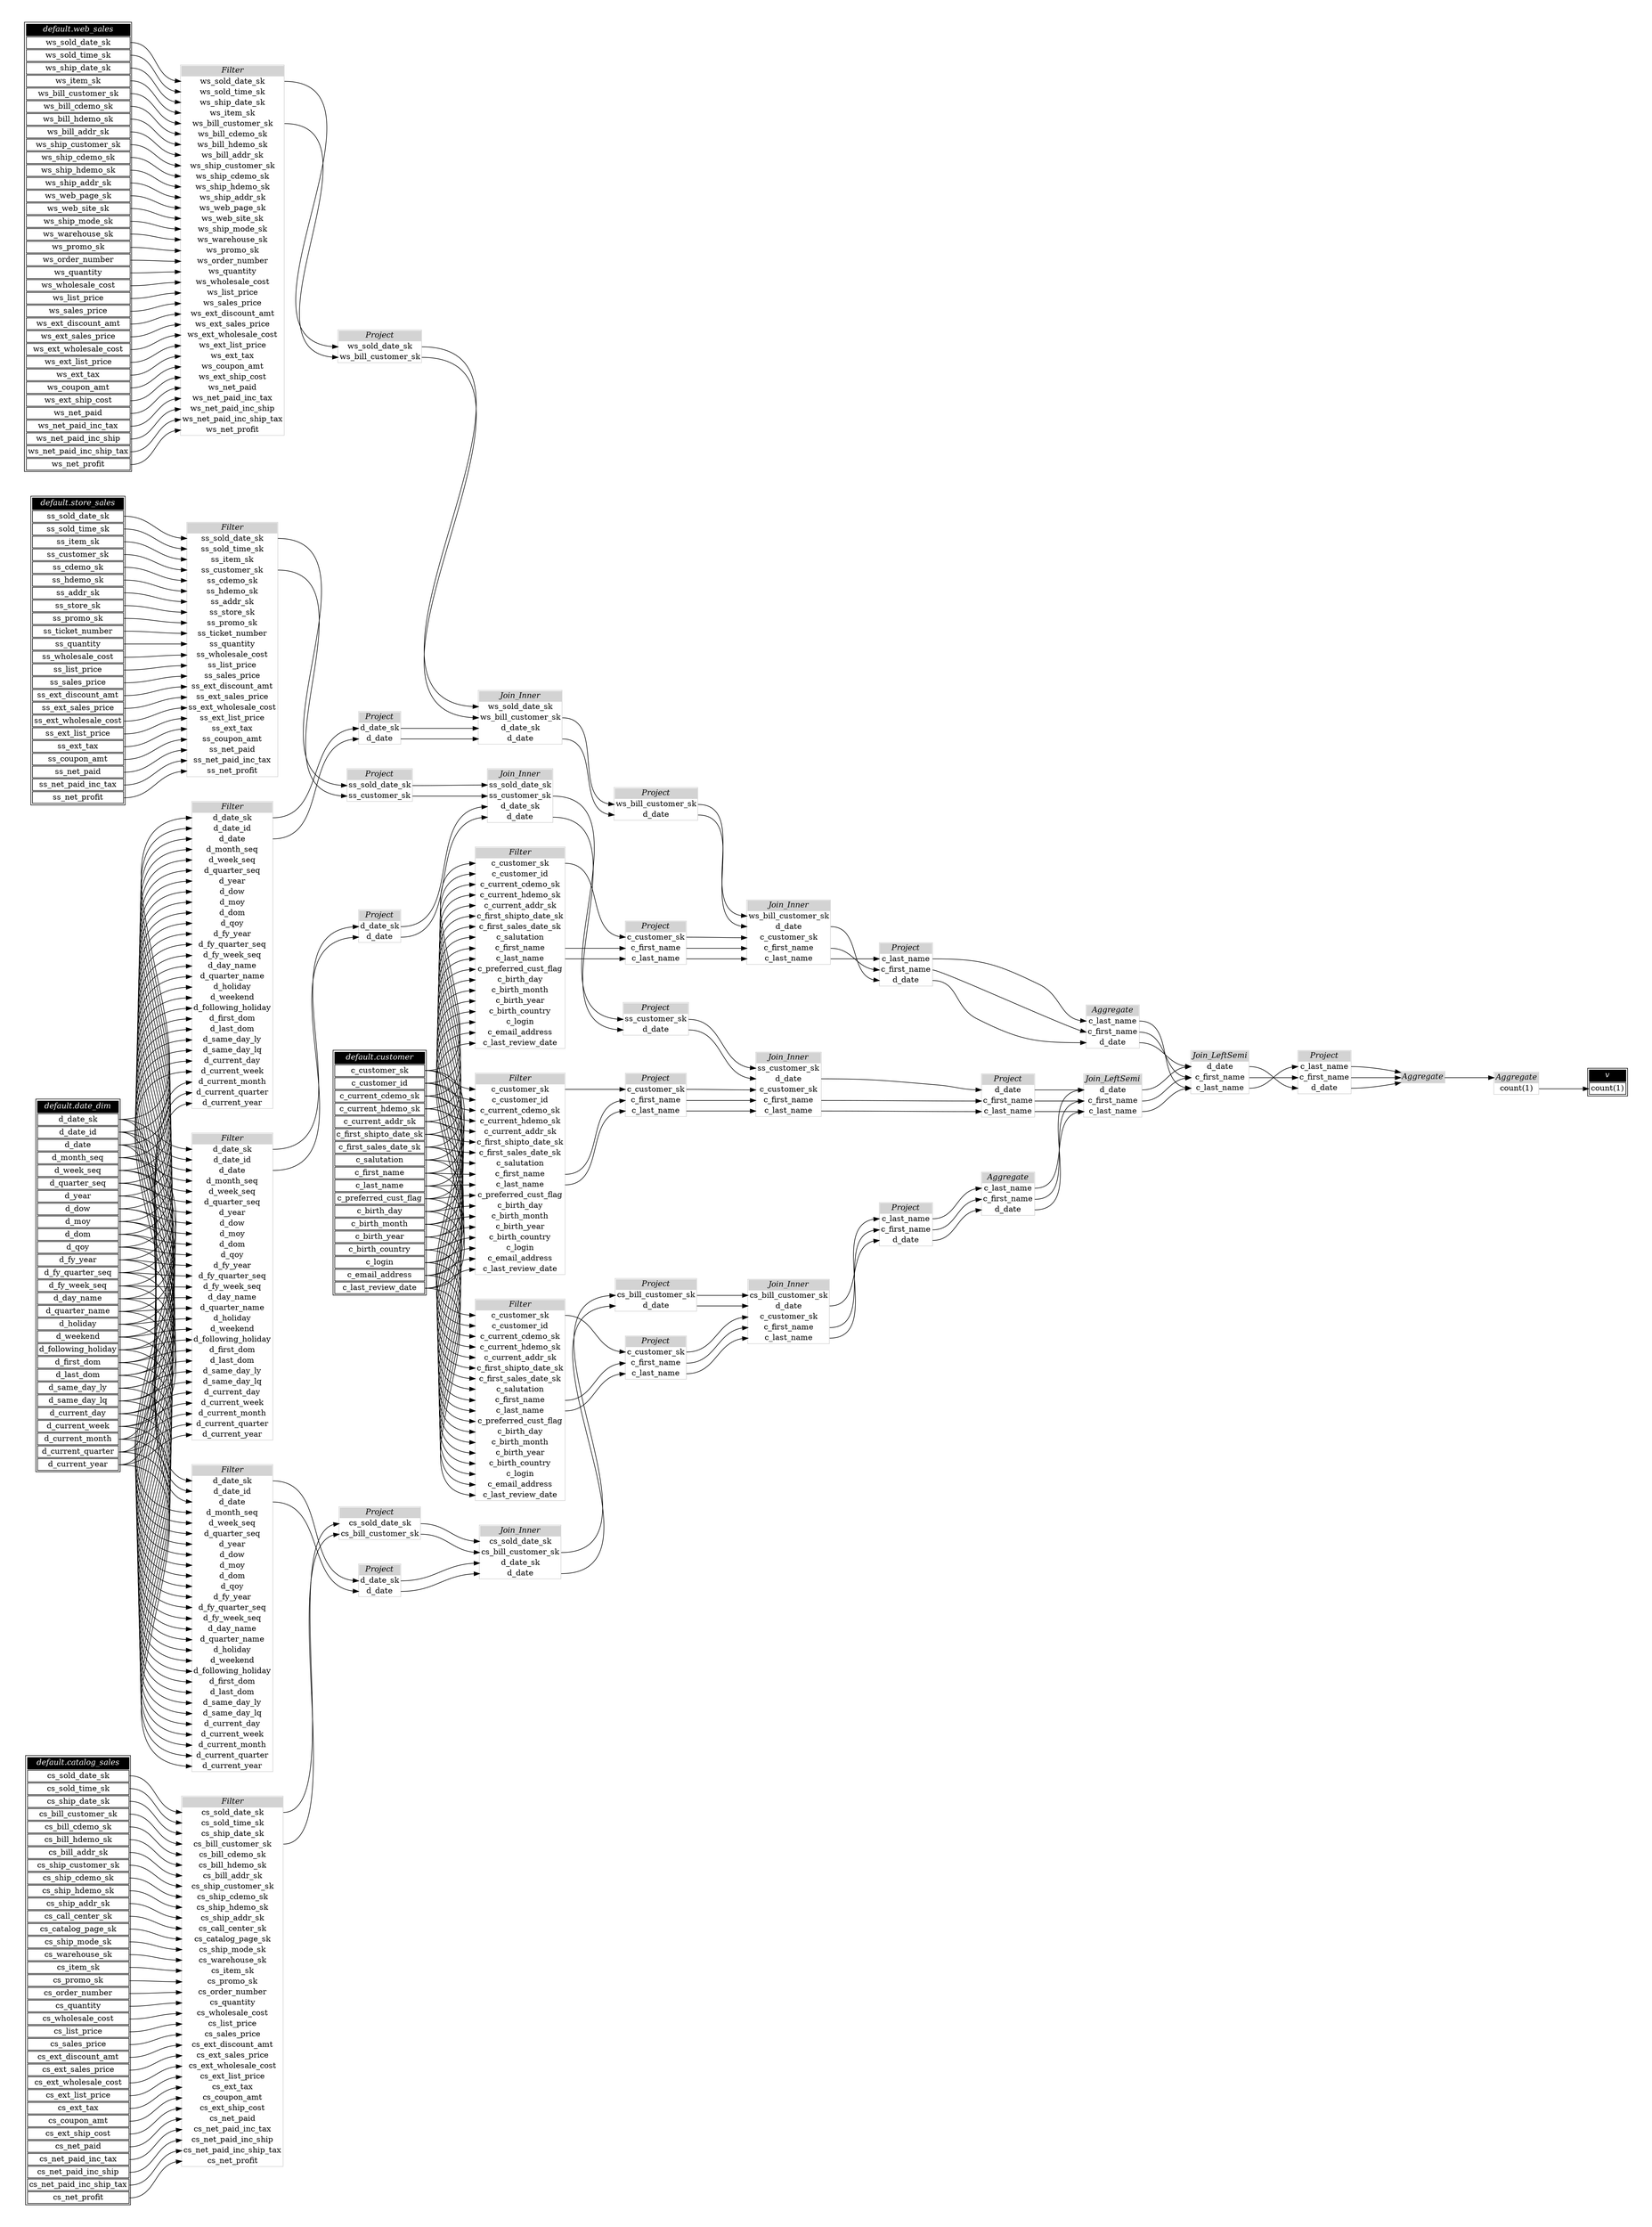 // Automatically generated by TPCDSFlowTestSuite


digraph {
  graph [pad="0.5" nodesep="0.5" ranksep="1" fontname="Helvetica" rankdir=LR];
  node [shape=plaintext]

  
"Aggregate_60d1572" [label=<
<table color="lightgray" border="1" cellborder="0" cellspacing="0">
  <tr><td bgcolor="lightgray" port="nodeName"><i>Aggregate</i></td></tr>
  <tr><td port="0">count(1)</td></tr>
</table>>];
     

"Aggregate_b100d9e" [label=<
<table color="lightgray" border="1" cellborder="0" cellspacing="0">
  <tr><td bgcolor="lightgray" port="nodeName"><i>Aggregate</i></td></tr>
  <tr><td port="0">c_last_name</td></tr>
<tr><td port="1">c_first_name</td></tr>
<tr><td port="2">d_date</td></tr>
</table>>];
     

"Aggregate_b4f9254" [label=<
<table color="lightgray" border="1" cellborder="0" cellspacing="0">
  <tr><td bgcolor="lightgray" port="nodeName"><i>Aggregate</i></td></tr>
  
</table>>];
     

"Aggregate_f36f945" [label=<
<table color="lightgray" border="1" cellborder="0" cellspacing="0">
  <tr><td bgcolor="lightgray" port="nodeName"><i>Aggregate</i></td></tr>
  <tr><td port="0">c_last_name</td></tr>
<tr><td port="1">c_first_name</td></tr>
<tr><td port="2">d_date</td></tr>
</table>>];
     

"Filter_005da8a" [label=<
<table color="lightgray" border="1" cellborder="0" cellspacing="0">
  <tr><td bgcolor="lightgray" port="nodeName"><i>Filter</i></td></tr>
  <tr><td port="0">d_date_sk</td></tr>
<tr><td port="1">d_date_id</td></tr>
<tr><td port="2">d_date</td></tr>
<tr><td port="3">d_month_seq</td></tr>
<tr><td port="4">d_week_seq</td></tr>
<tr><td port="5">d_quarter_seq</td></tr>
<tr><td port="6">d_year</td></tr>
<tr><td port="7">d_dow</td></tr>
<tr><td port="8">d_moy</td></tr>
<tr><td port="9">d_dom</td></tr>
<tr><td port="10">d_qoy</td></tr>
<tr><td port="11">d_fy_year</td></tr>
<tr><td port="12">d_fy_quarter_seq</td></tr>
<tr><td port="13">d_fy_week_seq</td></tr>
<tr><td port="14">d_day_name</td></tr>
<tr><td port="15">d_quarter_name</td></tr>
<tr><td port="16">d_holiday</td></tr>
<tr><td port="17">d_weekend</td></tr>
<tr><td port="18">d_following_holiday</td></tr>
<tr><td port="19">d_first_dom</td></tr>
<tr><td port="20">d_last_dom</td></tr>
<tr><td port="21">d_same_day_ly</td></tr>
<tr><td port="22">d_same_day_lq</td></tr>
<tr><td port="23">d_current_day</td></tr>
<tr><td port="24">d_current_week</td></tr>
<tr><td port="25">d_current_month</td></tr>
<tr><td port="26">d_current_quarter</td></tr>
<tr><td port="27">d_current_year</td></tr>
</table>>];
     

"Filter_1a13171" [label=<
<table color="lightgray" border="1" cellborder="0" cellspacing="0">
  <tr><td bgcolor="lightgray" port="nodeName"><i>Filter</i></td></tr>
  <tr><td port="0">ws_sold_date_sk</td></tr>
<tr><td port="1">ws_sold_time_sk</td></tr>
<tr><td port="2">ws_ship_date_sk</td></tr>
<tr><td port="3">ws_item_sk</td></tr>
<tr><td port="4">ws_bill_customer_sk</td></tr>
<tr><td port="5">ws_bill_cdemo_sk</td></tr>
<tr><td port="6">ws_bill_hdemo_sk</td></tr>
<tr><td port="7">ws_bill_addr_sk</td></tr>
<tr><td port="8">ws_ship_customer_sk</td></tr>
<tr><td port="9">ws_ship_cdemo_sk</td></tr>
<tr><td port="10">ws_ship_hdemo_sk</td></tr>
<tr><td port="11">ws_ship_addr_sk</td></tr>
<tr><td port="12">ws_web_page_sk</td></tr>
<tr><td port="13">ws_web_site_sk</td></tr>
<tr><td port="14">ws_ship_mode_sk</td></tr>
<tr><td port="15">ws_warehouse_sk</td></tr>
<tr><td port="16">ws_promo_sk</td></tr>
<tr><td port="17">ws_order_number</td></tr>
<tr><td port="18">ws_quantity</td></tr>
<tr><td port="19">ws_wholesale_cost</td></tr>
<tr><td port="20">ws_list_price</td></tr>
<tr><td port="21">ws_sales_price</td></tr>
<tr><td port="22">ws_ext_discount_amt</td></tr>
<tr><td port="23">ws_ext_sales_price</td></tr>
<tr><td port="24">ws_ext_wholesale_cost</td></tr>
<tr><td port="25">ws_ext_list_price</td></tr>
<tr><td port="26">ws_ext_tax</td></tr>
<tr><td port="27">ws_coupon_amt</td></tr>
<tr><td port="28">ws_ext_ship_cost</td></tr>
<tr><td port="29">ws_net_paid</td></tr>
<tr><td port="30">ws_net_paid_inc_tax</td></tr>
<tr><td port="31">ws_net_paid_inc_ship</td></tr>
<tr><td port="32">ws_net_paid_inc_ship_tax</td></tr>
<tr><td port="33">ws_net_profit</td></tr>
</table>>];
     

"Filter_252a1ea" [label=<
<table color="lightgray" border="1" cellborder="0" cellspacing="0">
  <tr><td bgcolor="lightgray" port="nodeName"><i>Filter</i></td></tr>
  <tr><td port="0">ss_sold_date_sk</td></tr>
<tr><td port="1">ss_sold_time_sk</td></tr>
<tr><td port="2">ss_item_sk</td></tr>
<tr><td port="3">ss_customer_sk</td></tr>
<tr><td port="4">ss_cdemo_sk</td></tr>
<tr><td port="5">ss_hdemo_sk</td></tr>
<tr><td port="6">ss_addr_sk</td></tr>
<tr><td port="7">ss_store_sk</td></tr>
<tr><td port="8">ss_promo_sk</td></tr>
<tr><td port="9">ss_ticket_number</td></tr>
<tr><td port="10">ss_quantity</td></tr>
<tr><td port="11">ss_wholesale_cost</td></tr>
<tr><td port="12">ss_list_price</td></tr>
<tr><td port="13">ss_sales_price</td></tr>
<tr><td port="14">ss_ext_discount_amt</td></tr>
<tr><td port="15">ss_ext_sales_price</td></tr>
<tr><td port="16">ss_ext_wholesale_cost</td></tr>
<tr><td port="17">ss_ext_list_price</td></tr>
<tr><td port="18">ss_ext_tax</td></tr>
<tr><td port="19">ss_coupon_amt</td></tr>
<tr><td port="20">ss_net_paid</td></tr>
<tr><td port="21">ss_net_paid_inc_tax</td></tr>
<tr><td port="22">ss_net_profit</td></tr>
</table>>];
     

"Filter_72c2700" [label=<
<table color="lightgray" border="1" cellborder="0" cellspacing="0">
  <tr><td bgcolor="lightgray" port="nodeName"><i>Filter</i></td></tr>
  <tr><td port="0">c_customer_sk</td></tr>
<tr><td port="1">c_customer_id</td></tr>
<tr><td port="2">c_current_cdemo_sk</td></tr>
<tr><td port="3">c_current_hdemo_sk</td></tr>
<tr><td port="4">c_current_addr_sk</td></tr>
<tr><td port="5">c_first_shipto_date_sk</td></tr>
<tr><td port="6">c_first_sales_date_sk</td></tr>
<tr><td port="7">c_salutation</td></tr>
<tr><td port="8">c_first_name</td></tr>
<tr><td port="9">c_last_name</td></tr>
<tr><td port="10">c_preferred_cust_flag</td></tr>
<tr><td port="11">c_birth_day</td></tr>
<tr><td port="12">c_birth_month</td></tr>
<tr><td port="13">c_birth_year</td></tr>
<tr><td port="14">c_birth_country</td></tr>
<tr><td port="15">c_login</td></tr>
<tr><td port="16">c_email_address</td></tr>
<tr><td port="17">c_last_review_date</td></tr>
</table>>];
     

"Filter_7f75d5a" [label=<
<table color="lightgray" border="1" cellborder="0" cellspacing="0">
  <tr><td bgcolor="lightgray" port="nodeName"><i>Filter</i></td></tr>
  <tr><td port="0">cs_sold_date_sk</td></tr>
<tr><td port="1">cs_sold_time_sk</td></tr>
<tr><td port="2">cs_ship_date_sk</td></tr>
<tr><td port="3">cs_bill_customer_sk</td></tr>
<tr><td port="4">cs_bill_cdemo_sk</td></tr>
<tr><td port="5">cs_bill_hdemo_sk</td></tr>
<tr><td port="6">cs_bill_addr_sk</td></tr>
<tr><td port="7">cs_ship_customer_sk</td></tr>
<tr><td port="8">cs_ship_cdemo_sk</td></tr>
<tr><td port="9">cs_ship_hdemo_sk</td></tr>
<tr><td port="10">cs_ship_addr_sk</td></tr>
<tr><td port="11">cs_call_center_sk</td></tr>
<tr><td port="12">cs_catalog_page_sk</td></tr>
<tr><td port="13">cs_ship_mode_sk</td></tr>
<tr><td port="14">cs_warehouse_sk</td></tr>
<tr><td port="15">cs_item_sk</td></tr>
<tr><td port="16">cs_promo_sk</td></tr>
<tr><td port="17">cs_order_number</td></tr>
<tr><td port="18">cs_quantity</td></tr>
<tr><td port="19">cs_wholesale_cost</td></tr>
<tr><td port="20">cs_list_price</td></tr>
<tr><td port="21">cs_sales_price</td></tr>
<tr><td port="22">cs_ext_discount_amt</td></tr>
<tr><td port="23">cs_ext_sales_price</td></tr>
<tr><td port="24">cs_ext_wholesale_cost</td></tr>
<tr><td port="25">cs_ext_list_price</td></tr>
<tr><td port="26">cs_ext_tax</td></tr>
<tr><td port="27">cs_coupon_amt</td></tr>
<tr><td port="28">cs_ext_ship_cost</td></tr>
<tr><td port="29">cs_net_paid</td></tr>
<tr><td port="30">cs_net_paid_inc_tax</td></tr>
<tr><td port="31">cs_net_paid_inc_ship</td></tr>
<tr><td port="32">cs_net_paid_inc_ship_tax</td></tr>
<tr><td port="33">cs_net_profit</td></tr>
</table>>];
     

"Filter_993e94c" [label=<
<table color="lightgray" border="1" cellborder="0" cellspacing="0">
  <tr><td bgcolor="lightgray" port="nodeName"><i>Filter</i></td></tr>
  <tr><td port="0">c_customer_sk</td></tr>
<tr><td port="1">c_customer_id</td></tr>
<tr><td port="2">c_current_cdemo_sk</td></tr>
<tr><td port="3">c_current_hdemo_sk</td></tr>
<tr><td port="4">c_current_addr_sk</td></tr>
<tr><td port="5">c_first_shipto_date_sk</td></tr>
<tr><td port="6">c_first_sales_date_sk</td></tr>
<tr><td port="7">c_salutation</td></tr>
<tr><td port="8">c_first_name</td></tr>
<tr><td port="9">c_last_name</td></tr>
<tr><td port="10">c_preferred_cust_flag</td></tr>
<tr><td port="11">c_birth_day</td></tr>
<tr><td port="12">c_birth_month</td></tr>
<tr><td port="13">c_birth_year</td></tr>
<tr><td port="14">c_birth_country</td></tr>
<tr><td port="15">c_login</td></tr>
<tr><td port="16">c_email_address</td></tr>
<tr><td port="17">c_last_review_date</td></tr>
</table>>];
     

"Filter_cb5b713" [label=<
<table color="lightgray" border="1" cellborder="0" cellspacing="0">
  <tr><td bgcolor="lightgray" port="nodeName"><i>Filter</i></td></tr>
  <tr><td port="0">d_date_sk</td></tr>
<tr><td port="1">d_date_id</td></tr>
<tr><td port="2">d_date</td></tr>
<tr><td port="3">d_month_seq</td></tr>
<tr><td port="4">d_week_seq</td></tr>
<tr><td port="5">d_quarter_seq</td></tr>
<tr><td port="6">d_year</td></tr>
<tr><td port="7">d_dow</td></tr>
<tr><td port="8">d_moy</td></tr>
<tr><td port="9">d_dom</td></tr>
<tr><td port="10">d_qoy</td></tr>
<tr><td port="11">d_fy_year</td></tr>
<tr><td port="12">d_fy_quarter_seq</td></tr>
<tr><td port="13">d_fy_week_seq</td></tr>
<tr><td port="14">d_day_name</td></tr>
<tr><td port="15">d_quarter_name</td></tr>
<tr><td port="16">d_holiday</td></tr>
<tr><td port="17">d_weekend</td></tr>
<tr><td port="18">d_following_holiday</td></tr>
<tr><td port="19">d_first_dom</td></tr>
<tr><td port="20">d_last_dom</td></tr>
<tr><td port="21">d_same_day_ly</td></tr>
<tr><td port="22">d_same_day_lq</td></tr>
<tr><td port="23">d_current_day</td></tr>
<tr><td port="24">d_current_week</td></tr>
<tr><td port="25">d_current_month</td></tr>
<tr><td port="26">d_current_quarter</td></tr>
<tr><td port="27">d_current_year</td></tr>
</table>>];
     

"Filter_ef40017" [label=<
<table color="lightgray" border="1" cellborder="0" cellspacing="0">
  <tr><td bgcolor="lightgray" port="nodeName"><i>Filter</i></td></tr>
  <tr><td port="0">d_date_sk</td></tr>
<tr><td port="1">d_date_id</td></tr>
<tr><td port="2">d_date</td></tr>
<tr><td port="3">d_month_seq</td></tr>
<tr><td port="4">d_week_seq</td></tr>
<tr><td port="5">d_quarter_seq</td></tr>
<tr><td port="6">d_year</td></tr>
<tr><td port="7">d_dow</td></tr>
<tr><td port="8">d_moy</td></tr>
<tr><td port="9">d_dom</td></tr>
<tr><td port="10">d_qoy</td></tr>
<tr><td port="11">d_fy_year</td></tr>
<tr><td port="12">d_fy_quarter_seq</td></tr>
<tr><td port="13">d_fy_week_seq</td></tr>
<tr><td port="14">d_day_name</td></tr>
<tr><td port="15">d_quarter_name</td></tr>
<tr><td port="16">d_holiday</td></tr>
<tr><td port="17">d_weekend</td></tr>
<tr><td port="18">d_following_holiday</td></tr>
<tr><td port="19">d_first_dom</td></tr>
<tr><td port="20">d_last_dom</td></tr>
<tr><td port="21">d_same_day_ly</td></tr>
<tr><td port="22">d_same_day_lq</td></tr>
<tr><td port="23">d_current_day</td></tr>
<tr><td port="24">d_current_week</td></tr>
<tr><td port="25">d_current_month</td></tr>
<tr><td port="26">d_current_quarter</td></tr>
<tr><td port="27">d_current_year</td></tr>
</table>>];
     

"Filter_f212bb4" [label=<
<table color="lightgray" border="1" cellborder="0" cellspacing="0">
  <tr><td bgcolor="lightgray" port="nodeName"><i>Filter</i></td></tr>
  <tr><td port="0">c_customer_sk</td></tr>
<tr><td port="1">c_customer_id</td></tr>
<tr><td port="2">c_current_cdemo_sk</td></tr>
<tr><td port="3">c_current_hdemo_sk</td></tr>
<tr><td port="4">c_current_addr_sk</td></tr>
<tr><td port="5">c_first_shipto_date_sk</td></tr>
<tr><td port="6">c_first_sales_date_sk</td></tr>
<tr><td port="7">c_salutation</td></tr>
<tr><td port="8">c_first_name</td></tr>
<tr><td port="9">c_last_name</td></tr>
<tr><td port="10">c_preferred_cust_flag</td></tr>
<tr><td port="11">c_birth_day</td></tr>
<tr><td port="12">c_birth_month</td></tr>
<tr><td port="13">c_birth_year</td></tr>
<tr><td port="14">c_birth_country</td></tr>
<tr><td port="15">c_login</td></tr>
<tr><td port="16">c_email_address</td></tr>
<tr><td port="17">c_last_review_date</td></tr>
</table>>];
     

"Join_Inner_2d92d2b" [label=<
<table color="lightgray" border="1" cellborder="0" cellspacing="0">
  <tr><td bgcolor="lightgray" port="nodeName"><i>Join_Inner</i></td></tr>
  <tr><td port="0">cs_bill_customer_sk</td></tr>
<tr><td port="1">d_date</td></tr>
<tr><td port="2">c_customer_sk</td></tr>
<tr><td port="3">c_first_name</td></tr>
<tr><td port="4">c_last_name</td></tr>
</table>>];
     

"Join_Inner_417ff7a" [label=<
<table color="lightgray" border="1" cellborder="0" cellspacing="0">
  <tr><td bgcolor="lightgray" port="nodeName"><i>Join_Inner</i></td></tr>
  <tr><td port="0">cs_sold_date_sk</td></tr>
<tr><td port="1">cs_bill_customer_sk</td></tr>
<tr><td port="2">d_date_sk</td></tr>
<tr><td port="3">d_date</td></tr>
</table>>];
     

"Join_Inner_b2aff43" [label=<
<table color="lightgray" border="1" cellborder="0" cellspacing="0">
  <tr><td bgcolor="lightgray" port="nodeName"><i>Join_Inner</i></td></tr>
  <tr><td port="0">ss_customer_sk</td></tr>
<tr><td port="1">d_date</td></tr>
<tr><td port="2">c_customer_sk</td></tr>
<tr><td port="3">c_first_name</td></tr>
<tr><td port="4">c_last_name</td></tr>
</table>>];
     

"Join_Inner_cdec01f" [label=<
<table color="lightgray" border="1" cellborder="0" cellspacing="0">
  <tr><td bgcolor="lightgray" port="nodeName"><i>Join_Inner</i></td></tr>
  <tr><td port="0">ws_bill_customer_sk</td></tr>
<tr><td port="1">d_date</td></tr>
<tr><td port="2">c_customer_sk</td></tr>
<tr><td port="3">c_first_name</td></tr>
<tr><td port="4">c_last_name</td></tr>
</table>>];
     

"Join_Inner_cfa3833" [label=<
<table color="lightgray" border="1" cellborder="0" cellspacing="0">
  <tr><td bgcolor="lightgray" port="nodeName"><i>Join_Inner</i></td></tr>
  <tr><td port="0">ss_sold_date_sk</td></tr>
<tr><td port="1">ss_customer_sk</td></tr>
<tr><td port="2">d_date_sk</td></tr>
<tr><td port="3">d_date</td></tr>
</table>>];
     

"Join_Inner_fc2ad3e" [label=<
<table color="lightgray" border="1" cellborder="0" cellspacing="0">
  <tr><td bgcolor="lightgray" port="nodeName"><i>Join_Inner</i></td></tr>
  <tr><td port="0">ws_sold_date_sk</td></tr>
<tr><td port="1">ws_bill_customer_sk</td></tr>
<tr><td port="2">d_date_sk</td></tr>
<tr><td port="3">d_date</td></tr>
</table>>];
     

"Join_LeftSemi_c5f75a0" [label=<
<table color="lightgray" border="1" cellborder="0" cellspacing="0">
  <tr><td bgcolor="lightgray" port="nodeName"><i>Join_LeftSemi</i></td></tr>
  <tr><td port="0">d_date</td></tr>
<tr><td port="1">c_first_name</td></tr>
<tr><td port="2">c_last_name</td></tr>
</table>>];
     

"Join_LeftSemi_fcf03ae" [label=<
<table color="lightgray" border="1" cellborder="0" cellspacing="0">
  <tr><td bgcolor="lightgray" port="nodeName"><i>Join_LeftSemi</i></td></tr>
  <tr><td port="0">d_date</td></tr>
<tr><td port="1">c_first_name</td></tr>
<tr><td port="2">c_last_name</td></tr>
</table>>];
     

"Project_15881e3" [label=<
<table color="lightgray" border="1" cellborder="0" cellspacing="0">
  <tr><td bgcolor="lightgray" port="nodeName"><i>Project</i></td></tr>
  <tr><td port="0">cs_bill_customer_sk</td></tr>
<tr><td port="1">d_date</td></tr>
</table>>];
     

"Project_23822e7" [label=<
<table color="lightgray" border="1" cellborder="0" cellspacing="0">
  <tr><td bgcolor="lightgray" port="nodeName"><i>Project</i></td></tr>
  <tr><td port="0">cs_sold_date_sk</td></tr>
<tr><td port="1">cs_bill_customer_sk</td></tr>
</table>>];
     

"Project_3215a52" [label=<
<table color="lightgray" border="1" cellborder="0" cellspacing="0">
  <tr><td bgcolor="lightgray" port="nodeName"><i>Project</i></td></tr>
  <tr><td port="0">c_customer_sk</td></tr>
<tr><td port="1">c_first_name</td></tr>
<tr><td port="2">c_last_name</td></tr>
</table>>];
     

"Project_344cf77" [label=<
<table color="lightgray" border="1" cellborder="0" cellspacing="0">
  <tr><td bgcolor="lightgray" port="nodeName"><i>Project</i></td></tr>
  <tr><td port="0">ss_customer_sk</td></tr>
<tr><td port="1">d_date</td></tr>
</table>>];
     

"Project_620dd7a" [label=<
<table color="lightgray" border="1" cellborder="0" cellspacing="0">
  <tr><td bgcolor="lightgray" port="nodeName"><i>Project</i></td></tr>
  <tr><td port="0">c_last_name</td></tr>
<tr><td port="1">c_first_name</td></tr>
<tr><td port="2">d_date</td></tr>
</table>>];
     

"Project_9b7266d" [label=<
<table color="lightgray" border="1" cellborder="0" cellspacing="0">
  <tr><td bgcolor="lightgray" port="nodeName"><i>Project</i></td></tr>
  <tr><td port="0">c_last_name</td></tr>
<tr><td port="1">c_first_name</td></tr>
<tr><td port="2">d_date</td></tr>
</table>>];
     

"Project_aae369d" [label=<
<table color="lightgray" border="1" cellborder="0" cellspacing="0">
  <tr><td bgcolor="lightgray" port="nodeName"><i>Project</i></td></tr>
  <tr><td port="0">c_customer_sk</td></tr>
<tr><td port="1">c_first_name</td></tr>
<tr><td port="2">c_last_name</td></tr>
</table>>];
     

"Project_aca394a" [label=<
<table color="lightgray" border="1" cellborder="0" cellspacing="0">
  <tr><td bgcolor="lightgray" port="nodeName"><i>Project</i></td></tr>
  <tr><td port="0">c_last_name</td></tr>
<tr><td port="1">c_first_name</td></tr>
<tr><td port="2">d_date</td></tr>
</table>>];
     

"Project_c088b4c" [label=<
<table color="lightgray" border="1" cellborder="0" cellspacing="0">
  <tr><td bgcolor="lightgray" port="nodeName"><i>Project</i></td></tr>
  <tr><td port="0">c_customer_sk</td></tr>
<tr><td port="1">c_first_name</td></tr>
<tr><td port="2">c_last_name</td></tr>
</table>>];
     

"Project_c366c11" [label=<
<table color="lightgray" border="1" cellborder="0" cellspacing="0">
  <tr><td bgcolor="lightgray" port="nodeName"><i>Project</i></td></tr>
  <tr><td port="0">d_date_sk</td></tr>
<tr><td port="1">d_date</td></tr>
</table>>];
     

"Project_d187a07" [label=<
<table color="lightgray" border="1" cellborder="0" cellspacing="0">
  <tr><td bgcolor="lightgray" port="nodeName"><i>Project</i></td></tr>
  <tr><td port="0">d_date_sk</td></tr>
<tr><td port="1">d_date</td></tr>
</table>>];
     

"Project_d86805a" [label=<
<table color="lightgray" border="1" cellborder="0" cellspacing="0">
  <tr><td bgcolor="lightgray" port="nodeName"><i>Project</i></td></tr>
  <tr><td port="0">d_date</td></tr>
<tr><td port="1">c_first_name</td></tr>
<tr><td port="2">c_last_name</td></tr>
</table>>];
     

"Project_dd8d69f" [label=<
<table color="lightgray" border="1" cellborder="0" cellspacing="0">
  <tr><td bgcolor="lightgray" port="nodeName"><i>Project</i></td></tr>
  <tr><td port="0">ss_sold_date_sk</td></tr>
<tr><td port="1">ss_customer_sk</td></tr>
</table>>];
     

"Project_e142ded" [label=<
<table color="lightgray" border="1" cellborder="0" cellspacing="0">
  <tr><td bgcolor="lightgray" port="nodeName"><i>Project</i></td></tr>
  <tr><td port="0">ws_sold_date_sk</td></tr>
<tr><td port="1">ws_bill_customer_sk</td></tr>
</table>>];
     

"Project_eff50df" [label=<
<table color="lightgray" border="1" cellborder="0" cellspacing="0">
  <tr><td bgcolor="lightgray" port="nodeName"><i>Project</i></td></tr>
  <tr><td port="0">ws_bill_customer_sk</td></tr>
<tr><td port="1">d_date</td></tr>
</table>>];
     

"Project_fcc3bdc" [label=<
<table color="lightgray" border="1" cellborder="0" cellspacing="0">
  <tr><td bgcolor="lightgray" port="nodeName"><i>Project</i></td></tr>
  <tr><td port="0">d_date_sk</td></tr>
<tr><td port="1">d_date</td></tr>
</table>>];
     

"default.catalog_sales" [color="black" label=<
<table>
  <tr><td bgcolor="black" port="nodeName"><i><font color="white">default.catalog_sales</font></i></td></tr>
  <tr><td port="0">cs_sold_date_sk</td></tr>
<tr><td port="1">cs_sold_time_sk</td></tr>
<tr><td port="2">cs_ship_date_sk</td></tr>
<tr><td port="3">cs_bill_customer_sk</td></tr>
<tr><td port="4">cs_bill_cdemo_sk</td></tr>
<tr><td port="5">cs_bill_hdemo_sk</td></tr>
<tr><td port="6">cs_bill_addr_sk</td></tr>
<tr><td port="7">cs_ship_customer_sk</td></tr>
<tr><td port="8">cs_ship_cdemo_sk</td></tr>
<tr><td port="9">cs_ship_hdemo_sk</td></tr>
<tr><td port="10">cs_ship_addr_sk</td></tr>
<tr><td port="11">cs_call_center_sk</td></tr>
<tr><td port="12">cs_catalog_page_sk</td></tr>
<tr><td port="13">cs_ship_mode_sk</td></tr>
<tr><td port="14">cs_warehouse_sk</td></tr>
<tr><td port="15">cs_item_sk</td></tr>
<tr><td port="16">cs_promo_sk</td></tr>
<tr><td port="17">cs_order_number</td></tr>
<tr><td port="18">cs_quantity</td></tr>
<tr><td port="19">cs_wholesale_cost</td></tr>
<tr><td port="20">cs_list_price</td></tr>
<tr><td port="21">cs_sales_price</td></tr>
<tr><td port="22">cs_ext_discount_amt</td></tr>
<tr><td port="23">cs_ext_sales_price</td></tr>
<tr><td port="24">cs_ext_wholesale_cost</td></tr>
<tr><td port="25">cs_ext_list_price</td></tr>
<tr><td port="26">cs_ext_tax</td></tr>
<tr><td port="27">cs_coupon_amt</td></tr>
<tr><td port="28">cs_ext_ship_cost</td></tr>
<tr><td port="29">cs_net_paid</td></tr>
<tr><td port="30">cs_net_paid_inc_tax</td></tr>
<tr><td port="31">cs_net_paid_inc_ship</td></tr>
<tr><td port="32">cs_net_paid_inc_ship_tax</td></tr>
<tr><td port="33">cs_net_profit</td></tr>
</table>>];
     

"default.customer" [color="black" label=<
<table>
  <tr><td bgcolor="black" port="nodeName"><i><font color="white">default.customer</font></i></td></tr>
  <tr><td port="0">c_customer_sk</td></tr>
<tr><td port="1">c_customer_id</td></tr>
<tr><td port="2">c_current_cdemo_sk</td></tr>
<tr><td port="3">c_current_hdemo_sk</td></tr>
<tr><td port="4">c_current_addr_sk</td></tr>
<tr><td port="5">c_first_shipto_date_sk</td></tr>
<tr><td port="6">c_first_sales_date_sk</td></tr>
<tr><td port="7">c_salutation</td></tr>
<tr><td port="8">c_first_name</td></tr>
<tr><td port="9">c_last_name</td></tr>
<tr><td port="10">c_preferred_cust_flag</td></tr>
<tr><td port="11">c_birth_day</td></tr>
<tr><td port="12">c_birth_month</td></tr>
<tr><td port="13">c_birth_year</td></tr>
<tr><td port="14">c_birth_country</td></tr>
<tr><td port="15">c_login</td></tr>
<tr><td port="16">c_email_address</td></tr>
<tr><td port="17">c_last_review_date</td></tr>
</table>>];
     

"default.date_dim" [color="black" label=<
<table>
  <tr><td bgcolor="black" port="nodeName"><i><font color="white">default.date_dim</font></i></td></tr>
  <tr><td port="0">d_date_sk</td></tr>
<tr><td port="1">d_date_id</td></tr>
<tr><td port="2">d_date</td></tr>
<tr><td port="3">d_month_seq</td></tr>
<tr><td port="4">d_week_seq</td></tr>
<tr><td port="5">d_quarter_seq</td></tr>
<tr><td port="6">d_year</td></tr>
<tr><td port="7">d_dow</td></tr>
<tr><td port="8">d_moy</td></tr>
<tr><td port="9">d_dom</td></tr>
<tr><td port="10">d_qoy</td></tr>
<tr><td port="11">d_fy_year</td></tr>
<tr><td port="12">d_fy_quarter_seq</td></tr>
<tr><td port="13">d_fy_week_seq</td></tr>
<tr><td port="14">d_day_name</td></tr>
<tr><td port="15">d_quarter_name</td></tr>
<tr><td port="16">d_holiday</td></tr>
<tr><td port="17">d_weekend</td></tr>
<tr><td port="18">d_following_holiday</td></tr>
<tr><td port="19">d_first_dom</td></tr>
<tr><td port="20">d_last_dom</td></tr>
<tr><td port="21">d_same_day_ly</td></tr>
<tr><td port="22">d_same_day_lq</td></tr>
<tr><td port="23">d_current_day</td></tr>
<tr><td port="24">d_current_week</td></tr>
<tr><td port="25">d_current_month</td></tr>
<tr><td port="26">d_current_quarter</td></tr>
<tr><td port="27">d_current_year</td></tr>
</table>>];
     

"default.store_sales" [color="black" label=<
<table>
  <tr><td bgcolor="black" port="nodeName"><i><font color="white">default.store_sales</font></i></td></tr>
  <tr><td port="0">ss_sold_date_sk</td></tr>
<tr><td port="1">ss_sold_time_sk</td></tr>
<tr><td port="2">ss_item_sk</td></tr>
<tr><td port="3">ss_customer_sk</td></tr>
<tr><td port="4">ss_cdemo_sk</td></tr>
<tr><td port="5">ss_hdemo_sk</td></tr>
<tr><td port="6">ss_addr_sk</td></tr>
<tr><td port="7">ss_store_sk</td></tr>
<tr><td port="8">ss_promo_sk</td></tr>
<tr><td port="9">ss_ticket_number</td></tr>
<tr><td port="10">ss_quantity</td></tr>
<tr><td port="11">ss_wholesale_cost</td></tr>
<tr><td port="12">ss_list_price</td></tr>
<tr><td port="13">ss_sales_price</td></tr>
<tr><td port="14">ss_ext_discount_amt</td></tr>
<tr><td port="15">ss_ext_sales_price</td></tr>
<tr><td port="16">ss_ext_wholesale_cost</td></tr>
<tr><td port="17">ss_ext_list_price</td></tr>
<tr><td port="18">ss_ext_tax</td></tr>
<tr><td port="19">ss_coupon_amt</td></tr>
<tr><td port="20">ss_net_paid</td></tr>
<tr><td port="21">ss_net_paid_inc_tax</td></tr>
<tr><td port="22">ss_net_profit</td></tr>
</table>>];
     

"default.web_sales" [color="black" label=<
<table>
  <tr><td bgcolor="black" port="nodeName"><i><font color="white">default.web_sales</font></i></td></tr>
  <tr><td port="0">ws_sold_date_sk</td></tr>
<tr><td port="1">ws_sold_time_sk</td></tr>
<tr><td port="2">ws_ship_date_sk</td></tr>
<tr><td port="3">ws_item_sk</td></tr>
<tr><td port="4">ws_bill_customer_sk</td></tr>
<tr><td port="5">ws_bill_cdemo_sk</td></tr>
<tr><td port="6">ws_bill_hdemo_sk</td></tr>
<tr><td port="7">ws_bill_addr_sk</td></tr>
<tr><td port="8">ws_ship_customer_sk</td></tr>
<tr><td port="9">ws_ship_cdemo_sk</td></tr>
<tr><td port="10">ws_ship_hdemo_sk</td></tr>
<tr><td port="11">ws_ship_addr_sk</td></tr>
<tr><td port="12">ws_web_page_sk</td></tr>
<tr><td port="13">ws_web_site_sk</td></tr>
<tr><td port="14">ws_ship_mode_sk</td></tr>
<tr><td port="15">ws_warehouse_sk</td></tr>
<tr><td port="16">ws_promo_sk</td></tr>
<tr><td port="17">ws_order_number</td></tr>
<tr><td port="18">ws_quantity</td></tr>
<tr><td port="19">ws_wholesale_cost</td></tr>
<tr><td port="20">ws_list_price</td></tr>
<tr><td port="21">ws_sales_price</td></tr>
<tr><td port="22">ws_ext_discount_amt</td></tr>
<tr><td port="23">ws_ext_sales_price</td></tr>
<tr><td port="24">ws_ext_wholesale_cost</td></tr>
<tr><td port="25">ws_ext_list_price</td></tr>
<tr><td port="26">ws_ext_tax</td></tr>
<tr><td port="27">ws_coupon_amt</td></tr>
<tr><td port="28">ws_ext_ship_cost</td></tr>
<tr><td port="29">ws_net_paid</td></tr>
<tr><td port="30">ws_net_paid_inc_tax</td></tr>
<tr><td port="31">ws_net_paid_inc_ship</td></tr>
<tr><td port="32">ws_net_paid_inc_ship_tax</td></tr>
<tr><td port="33">ws_net_profit</td></tr>
</table>>];
     

"v" [color="black" label=<
<table>
  <tr><td bgcolor="black" port="nodeName"><i><font color="white">v</font></i></td></tr>
  <tr><td port="0">count(1)</td></tr>
</table>>];
     
  "Aggregate_60d1572":0 -> "v":0;
"Aggregate_b100d9e":0 -> "Join_LeftSemi_c5f75a0":2;
"Aggregate_b100d9e":1 -> "Join_LeftSemi_c5f75a0":1;
"Aggregate_b100d9e":2 -> "Join_LeftSemi_c5f75a0":0;
"Aggregate_b4f9254":nodeName -> "Aggregate_60d1572":nodeName;
"Aggregate_f36f945":0 -> "Join_LeftSemi_fcf03ae":2;
"Aggregate_f36f945":1 -> "Join_LeftSemi_fcf03ae":1;
"Aggregate_f36f945":2 -> "Join_LeftSemi_fcf03ae":0;
"Filter_005da8a":0 -> "Project_d187a07":0;
"Filter_005da8a":2 -> "Project_d187a07":1;
"Filter_1a13171":0 -> "Project_e142ded":0;
"Filter_1a13171":4 -> "Project_e142ded":1;
"Filter_252a1ea":0 -> "Project_dd8d69f":0;
"Filter_252a1ea":3 -> "Project_dd8d69f":1;
"Filter_72c2700":0 -> "Project_c088b4c":0;
"Filter_72c2700":8 -> "Project_c088b4c":1;
"Filter_72c2700":9 -> "Project_c088b4c":2;
"Filter_7f75d5a":0 -> "Project_23822e7":0;
"Filter_7f75d5a":3 -> "Project_23822e7":1;
"Filter_993e94c":0 -> "Project_aae369d":0;
"Filter_993e94c":8 -> "Project_aae369d":1;
"Filter_993e94c":9 -> "Project_aae369d":2;
"Filter_cb5b713":0 -> "Project_fcc3bdc":0;
"Filter_cb5b713":2 -> "Project_fcc3bdc":1;
"Filter_ef40017":0 -> "Project_c366c11":0;
"Filter_ef40017":2 -> "Project_c366c11":1;
"Filter_f212bb4":0 -> "Project_3215a52":0;
"Filter_f212bb4":8 -> "Project_3215a52":1;
"Filter_f212bb4":9 -> "Project_3215a52":2;
"Join_Inner_2d92d2b":1 -> "Project_9b7266d":2;
"Join_Inner_2d92d2b":3 -> "Project_9b7266d":1;
"Join_Inner_2d92d2b":4 -> "Project_9b7266d":0;
"Join_Inner_417ff7a":1 -> "Project_15881e3":0;
"Join_Inner_417ff7a":3 -> "Project_15881e3":1;
"Join_Inner_b2aff43":1 -> "Project_d86805a":0;
"Join_Inner_b2aff43":3 -> "Project_d86805a":1;
"Join_Inner_b2aff43":4 -> "Project_d86805a":2;
"Join_Inner_cdec01f":1 -> "Project_620dd7a":2;
"Join_Inner_cdec01f":3 -> "Project_620dd7a":1;
"Join_Inner_cdec01f":4 -> "Project_620dd7a":0;
"Join_Inner_cfa3833":1 -> "Project_344cf77":0;
"Join_Inner_cfa3833":3 -> "Project_344cf77":1;
"Join_Inner_fc2ad3e":1 -> "Project_eff50df":0;
"Join_Inner_fc2ad3e":3 -> "Project_eff50df":1;
"Join_LeftSemi_c5f75a0":0 -> "Join_LeftSemi_fcf03ae":0;
"Join_LeftSemi_c5f75a0":1 -> "Join_LeftSemi_fcf03ae":1;
"Join_LeftSemi_c5f75a0":2 -> "Join_LeftSemi_fcf03ae":2;
"Join_LeftSemi_fcf03ae":0 -> "Project_aca394a":2;
"Join_LeftSemi_fcf03ae":1 -> "Project_aca394a":1;
"Join_LeftSemi_fcf03ae":2 -> "Project_aca394a":0;
"Project_15881e3":0 -> "Join_Inner_2d92d2b":0;
"Project_15881e3":1 -> "Join_Inner_2d92d2b":1;
"Project_23822e7":0 -> "Join_Inner_417ff7a":0;
"Project_23822e7":1 -> "Join_Inner_417ff7a":1;
"Project_3215a52":0 -> "Join_Inner_cdec01f":2;
"Project_3215a52":1 -> "Join_Inner_cdec01f":3;
"Project_3215a52":2 -> "Join_Inner_cdec01f":4;
"Project_344cf77":0 -> "Join_Inner_b2aff43":0;
"Project_344cf77":1 -> "Join_Inner_b2aff43":1;
"Project_620dd7a":0 -> "Aggregate_f36f945":0;
"Project_620dd7a":1 -> "Aggregate_f36f945":1;
"Project_620dd7a":2 -> "Aggregate_f36f945":2;
"Project_9b7266d":0 -> "Aggregate_b100d9e":0;
"Project_9b7266d":1 -> "Aggregate_b100d9e":1;
"Project_9b7266d":2 -> "Aggregate_b100d9e":2;
"Project_aae369d":0 -> "Join_Inner_2d92d2b":2;
"Project_aae369d":1 -> "Join_Inner_2d92d2b":3;
"Project_aae369d":2 -> "Join_Inner_2d92d2b":4;
"Project_aca394a":0 -> "Aggregate_b4f9254":nodeName;
"Project_aca394a":1 -> "Aggregate_b4f9254":nodeName;
"Project_aca394a":2 -> "Aggregate_b4f9254":nodeName;
"Project_c088b4c":0 -> "Join_Inner_b2aff43":2;
"Project_c088b4c":1 -> "Join_Inner_b2aff43":3;
"Project_c088b4c":2 -> "Join_Inner_b2aff43":4;
"Project_c366c11":0 -> "Join_Inner_fc2ad3e":2;
"Project_c366c11":1 -> "Join_Inner_fc2ad3e":3;
"Project_d187a07":0 -> "Join_Inner_417ff7a":2;
"Project_d187a07":1 -> "Join_Inner_417ff7a":3;
"Project_d86805a":0 -> "Join_LeftSemi_c5f75a0":0;
"Project_d86805a":1 -> "Join_LeftSemi_c5f75a0":1;
"Project_d86805a":2 -> "Join_LeftSemi_c5f75a0":2;
"Project_dd8d69f":0 -> "Join_Inner_cfa3833":0;
"Project_dd8d69f":1 -> "Join_Inner_cfa3833":1;
"Project_e142ded":0 -> "Join_Inner_fc2ad3e":0;
"Project_e142ded":1 -> "Join_Inner_fc2ad3e":1;
"Project_eff50df":0 -> "Join_Inner_cdec01f":0;
"Project_eff50df":1 -> "Join_Inner_cdec01f":1;
"Project_fcc3bdc":0 -> "Join_Inner_cfa3833":2;
"Project_fcc3bdc":1 -> "Join_Inner_cfa3833":3;
"default.catalog_sales":0 -> "Filter_7f75d5a":0;
"default.catalog_sales":1 -> "Filter_7f75d5a":1;
"default.catalog_sales":10 -> "Filter_7f75d5a":10;
"default.catalog_sales":11 -> "Filter_7f75d5a":11;
"default.catalog_sales":12 -> "Filter_7f75d5a":12;
"default.catalog_sales":13 -> "Filter_7f75d5a":13;
"default.catalog_sales":14 -> "Filter_7f75d5a":14;
"default.catalog_sales":15 -> "Filter_7f75d5a":15;
"default.catalog_sales":16 -> "Filter_7f75d5a":16;
"default.catalog_sales":17 -> "Filter_7f75d5a":17;
"default.catalog_sales":18 -> "Filter_7f75d5a":18;
"default.catalog_sales":19 -> "Filter_7f75d5a":19;
"default.catalog_sales":2 -> "Filter_7f75d5a":2;
"default.catalog_sales":20 -> "Filter_7f75d5a":20;
"default.catalog_sales":21 -> "Filter_7f75d5a":21;
"default.catalog_sales":22 -> "Filter_7f75d5a":22;
"default.catalog_sales":23 -> "Filter_7f75d5a":23;
"default.catalog_sales":24 -> "Filter_7f75d5a":24;
"default.catalog_sales":25 -> "Filter_7f75d5a":25;
"default.catalog_sales":26 -> "Filter_7f75d5a":26;
"default.catalog_sales":27 -> "Filter_7f75d5a":27;
"default.catalog_sales":28 -> "Filter_7f75d5a":28;
"default.catalog_sales":29 -> "Filter_7f75d5a":29;
"default.catalog_sales":3 -> "Filter_7f75d5a":3;
"default.catalog_sales":30 -> "Filter_7f75d5a":30;
"default.catalog_sales":31 -> "Filter_7f75d5a":31;
"default.catalog_sales":32 -> "Filter_7f75d5a":32;
"default.catalog_sales":33 -> "Filter_7f75d5a":33;
"default.catalog_sales":4 -> "Filter_7f75d5a":4;
"default.catalog_sales":5 -> "Filter_7f75d5a":5;
"default.catalog_sales":6 -> "Filter_7f75d5a":6;
"default.catalog_sales":7 -> "Filter_7f75d5a":7;
"default.catalog_sales":8 -> "Filter_7f75d5a":8;
"default.catalog_sales":9 -> "Filter_7f75d5a":9;
"default.customer":0 -> "Filter_72c2700":0;
"default.customer":0 -> "Filter_993e94c":0;
"default.customer":0 -> "Filter_f212bb4":0;
"default.customer":1 -> "Filter_72c2700":1;
"default.customer":1 -> "Filter_993e94c":1;
"default.customer":1 -> "Filter_f212bb4":1;
"default.customer":10 -> "Filter_72c2700":10;
"default.customer":10 -> "Filter_993e94c":10;
"default.customer":10 -> "Filter_f212bb4":10;
"default.customer":11 -> "Filter_72c2700":11;
"default.customer":11 -> "Filter_993e94c":11;
"default.customer":11 -> "Filter_f212bb4":11;
"default.customer":12 -> "Filter_72c2700":12;
"default.customer":12 -> "Filter_993e94c":12;
"default.customer":12 -> "Filter_f212bb4":12;
"default.customer":13 -> "Filter_72c2700":13;
"default.customer":13 -> "Filter_993e94c":13;
"default.customer":13 -> "Filter_f212bb4":13;
"default.customer":14 -> "Filter_72c2700":14;
"default.customer":14 -> "Filter_993e94c":14;
"default.customer":14 -> "Filter_f212bb4":14;
"default.customer":15 -> "Filter_72c2700":15;
"default.customer":15 -> "Filter_993e94c":15;
"default.customer":15 -> "Filter_f212bb4":15;
"default.customer":16 -> "Filter_72c2700":16;
"default.customer":16 -> "Filter_993e94c":16;
"default.customer":16 -> "Filter_f212bb4":16;
"default.customer":17 -> "Filter_72c2700":17;
"default.customer":17 -> "Filter_993e94c":17;
"default.customer":17 -> "Filter_f212bb4":17;
"default.customer":2 -> "Filter_72c2700":2;
"default.customer":2 -> "Filter_993e94c":2;
"default.customer":2 -> "Filter_f212bb4":2;
"default.customer":3 -> "Filter_72c2700":3;
"default.customer":3 -> "Filter_993e94c":3;
"default.customer":3 -> "Filter_f212bb4":3;
"default.customer":4 -> "Filter_72c2700":4;
"default.customer":4 -> "Filter_993e94c":4;
"default.customer":4 -> "Filter_f212bb4":4;
"default.customer":5 -> "Filter_72c2700":5;
"default.customer":5 -> "Filter_993e94c":5;
"default.customer":5 -> "Filter_f212bb4":5;
"default.customer":6 -> "Filter_72c2700":6;
"default.customer":6 -> "Filter_993e94c":6;
"default.customer":6 -> "Filter_f212bb4":6;
"default.customer":7 -> "Filter_72c2700":7;
"default.customer":7 -> "Filter_993e94c":7;
"default.customer":7 -> "Filter_f212bb4":7;
"default.customer":8 -> "Filter_72c2700":8;
"default.customer":8 -> "Filter_993e94c":8;
"default.customer":8 -> "Filter_f212bb4":8;
"default.customer":9 -> "Filter_72c2700":9;
"default.customer":9 -> "Filter_993e94c":9;
"default.customer":9 -> "Filter_f212bb4":9;
"default.date_dim":0 -> "Filter_005da8a":0;
"default.date_dim":0 -> "Filter_cb5b713":0;
"default.date_dim":0 -> "Filter_ef40017":0;
"default.date_dim":1 -> "Filter_005da8a":1;
"default.date_dim":1 -> "Filter_cb5b713":1;
"default.date_dim":1 -> "Filter_ef40017":1;
"default.date_dim":10 -> "Filter_005da8a":10;
"default.date_dim":10 -> "Filter_cb5b713":10;
"default.date_dim":10 -> "Filter_ef40017":10;
"default.date_dim":11 -> "Filter_005da8a":11;
"default.date_dim":11 -> "Filter_cb5b713":11;
"default.date_dim":11 -> "Filter_ef40017":11;
"default.date_dim":12 -> "Filter_005da8a":12;
"default.date_dim":12 -> "Filter_cb5b713":12;
"default.date_dim":12 -> "Filter_ef40017":12;
"default.date_dim":13 -> "Filter_005da8a":13;
"default.date_dim":13 -> "Filter_cb5b713":13;
"default.date_dim":13 -> "Filter_ef40017":13;
"default.date_dim":14 -> "Filter_005da8a":14;
"default.date_dim":14 -> "Filter_cb5b713":14;
"default.date_dim":14 -> "Filter_ef40017":14;
"default.date_dim":15 -> "Filter_005da8a":15;
"default.date_dim":15 -> "Filter_cb5b713":15;
"default.date_dim":15 -> "Filter_ef40017":15;
"default.date_dim":16 -> "Filter_005da8a":16;
"default.date_dim":16 -> "Filter_cb5b713":16;
"default.date_dim":16 -> "Filter_ef40017":16;
"default.date_dim":17 -> "Filter_005da8a":17;
"default.date_dim":17 -> "Filter_cb5b713":17;
"default.date_dim":17 -> "Filter_ef40017":17;
"default.date_dim":18 -> "Filter_005da8a":18;
"default.date_dim":18 -> "Filter_cb5b713":18;
"default.date_dim":18 -> "Filter_ef40017":18;
"default.date_dim":19 -> "Filter_005da8a":19;
"default.date_dim":19 -> "Filter_cb5b713":19;
"default.date_dim":19 -> "Filter_ef40017":19;
"default.date_dim":2 -> "Filter_005da8a":2;
"default.date_dim":2 -> "Filter_cb5b713":2;
"default.date_dim":2 -> "Filter_ef40017":2;
"default.date_dim":20 -> "Filter_005da8a":20;
"default.date_dim":20 -> "Filter_cb5b713":20;
"default.date_dim":20 -> "Filter_ef40017":20;
"default.date_dim":21 -> "Filter_005da8a":21;
"default.date_dim":21 -> "Filter_cb5b713":21;
"default.date_dim":21 -> "Filter_ef40017":21;
"default.date_dim":22 -> "Filter_005da8a":22;
"default.date_dim":22 -> "Filter_cb5b713":22;
"default.date_dim":22 -> "Filter_ef40017":22;
"default.date_dim":23 -> "Filter_005da8a":23;
"default.date_dim":23 -> "Filter_cb5b713":23;
"default.date_dim":23 -> "Filter_ef40017":23;
"default.date_dim":24 -> "Filter_005da8a":24;
"default.date_dim":24 -> "Filter_cb5b713":24;
"default.date_dim":24 -> "Filter_ef40017":24;
"default.date_dim":25 -> "Filter_005da8a":25;
"default.date_dim":25 -> "Filter_cb5b713":25;
"default.date_dim":25 -> "Filter_ef40017":25;
"default.date_dim":26 -> "Filter_005da8a":26;
"default.date_dim":26 -> "Filter_cb5b713":26;
"default.date_dim":26 -> "Filter_ef40017":26;
"default.date_dim":27 -> "Filter_005da8a":27;
"default.date_dim":27 -> "Filter_cb5b713":27;
"default.date_dim":27 -> "Filter_ef40017":27;
"default.date_dim":3 -> "Filter_005da8a":3;
"default.date_dim":3 -> "Filter_cb5b713":3;
"default.date_dim":3 -> "Filter_ef40017":3;
"default.date_dim":4 -> "Filter_005da8a":4;
"default.date_dim":4 -> "Filter_cb5b713":4;
"default.date_dim":4 -> "Filter_ef40017":4;
"default.date_dim":5 -> "Filter_005da8a":5;
"default.date_dim":5 -> "Filter_cb5b713":5;
"default.date_dim":5 -> "Filter_ef40017":5;
"default.date_dim":6 -> "Filter_005da8a":6;
"default.date_dim":6 -> "Filter_cb5b713":6;
"default.date_dim":6 -> "Filter_ef40017":6;
"default.date_dim":7 -> "Filter_005da8a":7;
"default.date_dim":7 -> "Filter_cb5b713":7;
"default.date_dim":7 -> "Filter_ef40017":7;
"default.date_dim":8 -> "Filter_005da8a":8;
"default.date_dim":8 -> "Filter_cb5b713":8;
"default.date_dim":8 -> "Filter_ef40017":8;
"default.date_dim":9 -> "Filter_005da8a":9;
"default.date_dim":9 -> "Filter_cb5b713":9;
"default.date_dim":9 -> "Filter_ef40017":9;
"default.store_sales":0 -> "Filter_252a1ea":0;
"default.store_sales":1 -> "Filter_252a1ea":1;
"default.store_sales":10 -> "Filter_252a1ea":10;
"default.store_sales":11 -> "Filter_252a1ea":11;
"default.store_sales":12 -> "Filter_252a1ea":12;
"default.store_sales":13 -> "Filter_252a1ea":13;
"default.store_sales":14 -> "Filter_252a1ea":14;
"default.store_sales":15 -> "Filter_252a1ea":15;
"default.store_sales":16 -> "Filter_252a1ea":16;
"default.store_sales":17 -> "Filter_252a1ea":17;
"default.store_sales":18 -> "Filter_252a1ea":18;
"default.store_sales":19 -> "Filter_252a1ea":19;
"default.store_sales":2 -> "Filter_252a1ea":2;
"default.store_sales":20 -> "Filter_252a1ea":20;
"default.store_sales":21 -> "Filter_252a1ea":21;
"default.store_sales":22 -> "Filter_252a1ea":22;
"default.store_sales":3 -> "Filter_252a1ea":3;
"default.store_sales":4 -> "Filter_252a1ea":4;
"default.store_sales":5 -> "Filter_252a1ea":5;
"default.store_sales":6 -> "Filter_252a1ea":6;
"default.store_sales":7 -> "Filter_252a1ea":7;
"default.store_sales":8 -> "Filter_252a1ea":8;
"default.store_sales":9 -> "Filter_252a1ea":9;
"default.web_sales":0 -> "Filter_1a13171":0;
"default.web_sales":1 -> "Filter_1a13171":1;
"default.web_sales":10 -> "Filter_1a13171":10;
"default.web_sales":11 -> "Filter_1a13171":11;
"default.web_sales":12 -> "Filter_1a13171":12;
"default.web_sales":13 -> "Filter_1a13171":13;
"default.web_sales":14 -> "Filter_1a13171":14;
"default.web_sales":15 -> "Filter_1a13171":15;
"default.web_sales":16 -> "Filter_1a13171":16;
"default.web_sales":17 -> "Filter_1a13171":17;
"default.web_sales":18 -> "Filter_1a13171":18;
"default.web_sales":19 -> "Filter_1a13171":19;
"default.web_sales":2 -> "Filter_1a13171":2;
"default.web_sales":20 -> "Filter_1a13171":20;
"default.web_sales":21 -> "Filter_1a13171":21;
"default.web_sales":22 -> "Filter_1a13171":22;
"default.web_sales":23 -> "Filter_1a13171":23;
"default.web_sales":24 -> "Filter_1a13171":24;
"default.web_sales":25 -> "Filter_1a13171":25;
"default.web_sales":26 -> "Filter_1a13171":26;
"default.web_sales":27 -> "Filter_1a13171":27;
"default.web_sales":28 -> "Filter_1a13171":28;
"default.web_sales":29 -> "Filter_1a13171":29;
"default.web_sales":3 -> "Filter_1a13171":3;
"default.web_sales":30 -> "Filter_1a13171":30;
"default.web_sales":31 -> "Filter_1a13171":31;
"default.web_sales":32 -> "Filter_1a13171":32;
"default.web_sales":33 -> "Filter_1a13171":33;
"default.web_sales":4 -> "Filter_1a13171":4;
"default.web_sales":5 -> "Filter_1a13171":5;
"default.web_sales":6 -> "Filter_1a13171":6;
"default.web_sales":7 -> "Filter_1a13171":7;
"default.web_sales":8 -> "Filter_1a13171":8;
"default.web_sales":9 -> "Filter_1a13171":9;
}
       